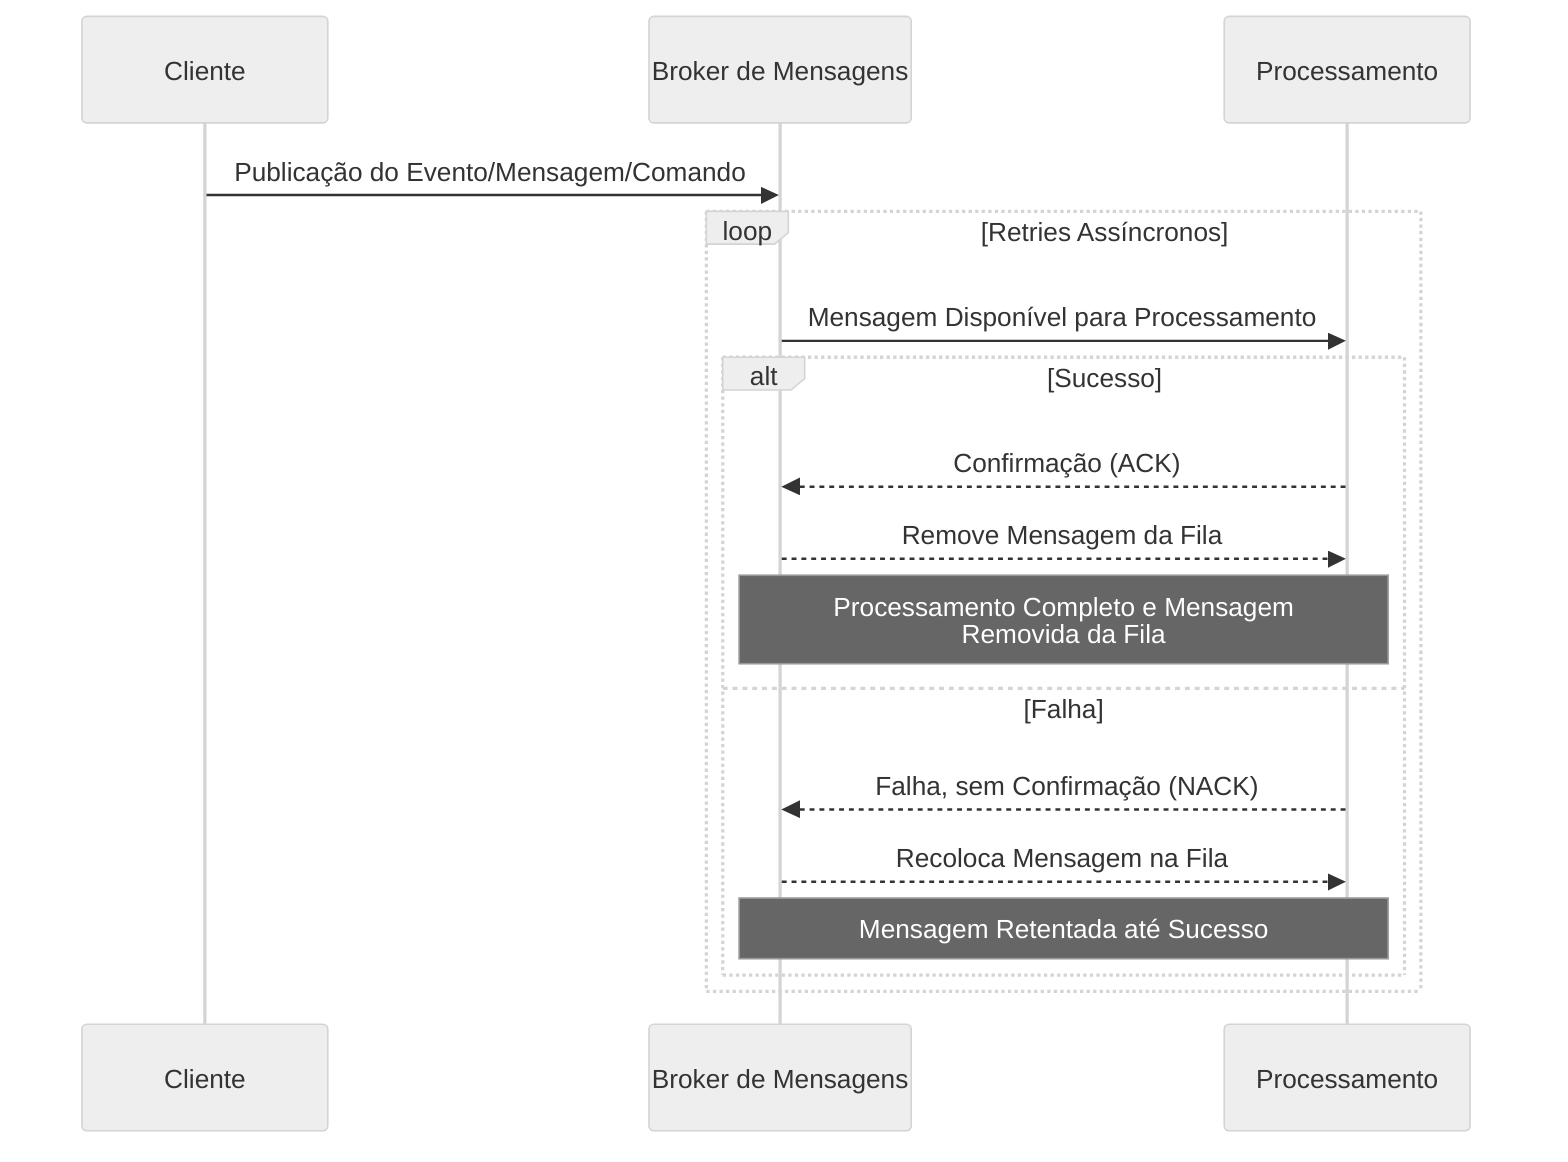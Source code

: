 %%{init: {'theme':'neutral'}}%%
sequenceDiagram
    participant Client as Cliente
    participant Broker as Broker de Mensagens
    participant Worker as Processamento

    Client->>Broker: Publicação do Evento/Mensagem/Comando

    loop Retries Assíncronos
        Broker->>Worker: Mensagem Disponível para Processamento
        alt Sucesso
            Worker-->>Broker: Confirmação (ACK)
            Broker-->> Worker: Remove Mensagem da Fila
            Note over Worker, Broker: Processamento Completo e Mensagem<br> Removida da Fila
        else Falha
            Worker-->>Broker: Falha, sem Confirmação (NACK)
            Broker-->>Worker: Recoloca Mensagem na Fila
            Note over Broker, Worker: Mensagem Retentada até Sucesso
        end
    end